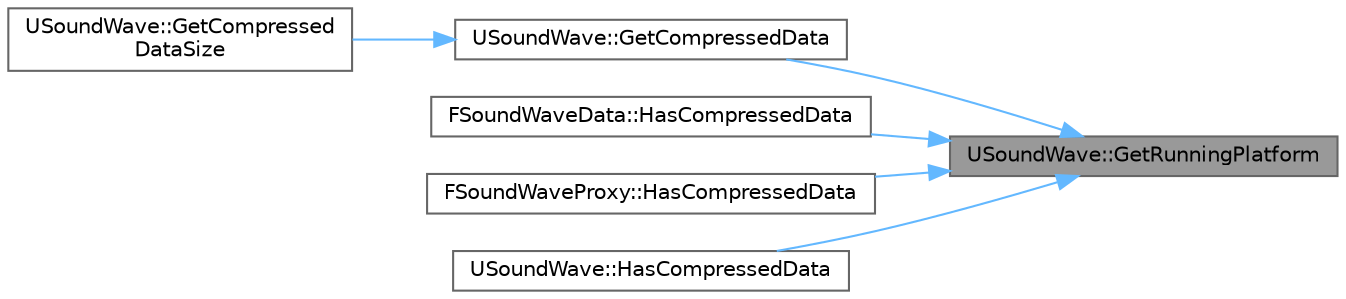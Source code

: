 digraph "USoundWave::GetRunningPlatform"
{
 // INTERACTIVE_SVG=YES
 // LATEX_PDF_SIZE
  bgcolor="transparent";
  edge [fontname=Helvetica,fontsize=10,labelfontname=Helvetica,labelfontsize=10];
  node [fontname=Helvetica,fontsize=10,shape=box,height=0.2,width=0.4];
  rankdir="RL";
  Node1 [id="Node000001",label="USoundWave::GetRunningPlatform",height=0.2,width=0.4,color="gray40", fillcolor="grey60", style="filled", fontcolor="black",tooltip="helper function for getting the cached name of the current platform."];
  Node1 -> Node2 [id="edge1_Node000001_Node000002",dir="back",color="steelblue1",style="solid",tooltip=" "];
  Node2 [id="Node000002",label="USoundWave::GetCompressedData",height=0.2,width=0.4,color="grey40", fillcolor="white", style="filled",URL="$d9/db4/classUSoundWave.html#a28023ac330a558152a6d997fd2d46249",tooltip="Gets the compressed data from derived data cache for the specified platform Warning,..."];
  Node2 -> Node3 [id="edge2_Node000002_Node000003",dir="back",color="steelblue1",style="solid",tooltip=" "];
  Node3 [id="Node000003",label="USoundWave::GetCompressed\lDataSize",height=0.2,width=0.4,color="grey40", fillcolor="white", style="filled",URL="$d9/db4/classUSoundWave.html#ac6bfd911165552cfe770f2affcd6e07c",tooltip="Gets the compressed data size from derived data cache for the specified format."];
  Node1 -> Node4 [id="edge3_Node000001_Node000004",dir="back",color="steelblue1",style="solid",tooltip=" "];
  Node4 [id="Node000004",label="FSoundWaveData::HasCompressedData",height=0.2,width=0.4,color="grey40", fillcolor="white", style="filled",URL="$d3/da7/classFSoundWaveData.html#a6eb9a612875d835679eb948f306aafb8",tooltip=" "];
  Node1 -> Node5 [id="edge4_Node000001_Node000005",dir="back",color="steelblue1",style="solid",tooltip=" "];
  Node5 [id="Node000005",label="FSoundWaveProxy::HasCompressedData",height=0.2,width=0.4,color="grey40", fillcolor="white", style="filled",URL="$d3/d84/classFSoundWaveProxy.html#a822b9537788f9abfb6ad32834f004d11",tooltip=" "];
  Node1 -> Node6 [id="edge5_Node000001_Node000006",dir="back",color="steelblue1",style="solid",tooltip=" "];
  Node6 [id="Node000006",label="USoundWave::HasCompressedData",height=0.2,width=0.4,color="grey40", fillcolor="white", style="filled",URL="$d9/db4/classUSoundWave.html#a015f709a111d281bf977d93d0d5836ba",tooltip=" "];
}
